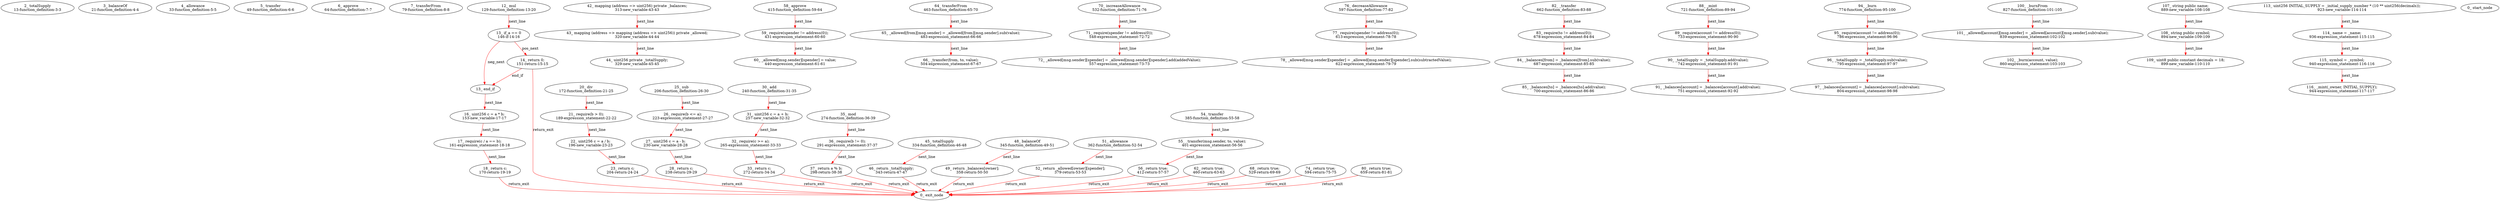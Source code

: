 digraph  {
13 [label="2_ totalSupply\n13-function_definition-3-3", type_label=function_definition];
21 [label="3_ balanceOf\n21-function_definition-4-4", type_label=function_definition];
33 [label="4_ allowance\n33-function_definition-5-5", type_label=function_definition];
49 [label="5_ transfer\n49-function_definition-6-6", type_label=function_definition];
64 [label="6_ approve\n64-function_definition-7-7", type_label=function_definition];
79 [label="7_ transferFrom\n79-function_definition-8-8", type_label=function_definition];
129 [label="12_ mul\n129-function_definition-13-20", type_label=function_definition];
146 [label="13_ if_a == 0\n146-if-14-16", type_label=if];
1092 [label="13_ end_if", type_label=end_if];
151 [label="14_ return 0;\n151-return-15-15", type_label=return];
153 [label="16_ uint256 c = a * b;\n153-new_variable-17-17", type_label=new_variable];
161 [label="17_ require(c / a == b);\n161-expression_statement-18-18", type_label=expression_statement];
170 [label="18_ return c;\n170-return-19-19", type_label=return];
172 [label="20_ div\n172-function_definition-21-25", type_label=function_definition];
189 [label="21_ require(b > 0);\n189-expression_statement-22-22", type_label=expression_statement];
196 [label="22_ uint256 c = a / b;\n196-new_variable-23-23", type_label=new_variable];
204 [label="23_ return c;\n204-return-24-24", type_label=return];
206 [label="25_ sub\n206-function_definition-26-30", type_label=function_definition];
223 [label="26_ require(b <= a);\n223-expression_statement-27-27", type_label=expression_statement];
230 [label="27_ uint256 c = a - b;\n230-new_variable-28-28", type_label=new_variable];
238 [label="28_ return c;\n238-return-29-29", type_label=return];
240 [label="30_ add\n240-function_definition-31-35", type_label=function_definition];
257 [label="31_ uint256 c = a + b;\n257-new_variable-32-32", type_label=new_variable];
265 [label="32_ require(c >= a);\n265-expression_statement-33-33", type_label=expression_statement];
272 [label="33_ return c;\n272-return-34-34", type_label=return];
274 [label="35_ mod\n274-function_definition-36-39", type_label=function_definition];
291 [label="36_ require(b != 0);\n291-expression_statement-37-37", type_label=expression_statement];
298 [label="37_ return a % b;\n298-return-38-38", type_label=return];
313 [label="42_ mapping (address => uint256) private _balances;\n313-new_variable-43-43", type_label=new_variable];
320 [label="43_ mapping (address => mapping (address => uint256)) private _allowed;\n320-new_variable-44-44", type_label=new_variable];
329 [label="44_ uint256 private _totalSupply;\n329-new_variable-45-45", type_label=new_variable];
334 [label="45_ totalSupply\n334-function_definition-46-48", type_label=function_definition];
343 [label="46_ return _totalSupply;\n343-return-47-47", type_label=return];
345 [label="48_ balanceOf\n345-function_definition-49-51", type_label=function_definition];
358 [label="49_ return _balances[owner];\n358-return-50-50", type_label=return];
362 [label="51_ allowance\n362-function_definition-52-54", type_label=function_definition];
379 [label="52_ return _allowed[owner][spender];\n379-return-53-53", type_label=return];
385 [label="54_ transfer\n385-function_definition-55-58", type_label=function_definition];
401 [label="55_ _transfer(msg.sender, to, value);\n401-expression_statement-56-56", type_label=expression_statement];
412 [label="56_ return true;\n412-return-57-57", type_label=return];
415 [label="58_ approve\n415-function_definition-59-64", type_label=function_definition];
431 [label="59_ require(spender != address(0));\n431-expression_statement-60-60", type_label=expression_statement];
440 [label="60_ _allowed[msg.sender][spender] = value;\n440-expression_statement-61-61", type_label=expression_statement];
460 [label="62_ return true;\n460-return-63-63", type_label=return];
463 [label="64_ transferFrom\n463-function_definition-65-70", type_label=function_definition];
483 [label="65_ _allowed[from][msg.sender] = _allowed[from][msg.sender].sub(value);\n483-expression_statement-66-66", type_label=expression_statement];
504 [label="66_ _transfer(from, to, value);\n504-expression_statement-67-67", type_label=expression_statement];
529 [label="68_ return true;\n529-return-69-69", type_label=return];
532 [label="70_ increaseAllowance\n532-function_definition-71-76", type_label=function_definition];
548 [label="71_ require(spender != address(0));\n548-expression_statement-72-72", type_label=expression_statement];
557 [label="72_ _allowed[msg.sender][spender] = _allowed[msg.sender][spender].add(addedValue);\n557-expression_statement-73-73", type_label=expression_statement];
594 [label="74_ return true;\n594-return-75-75", type_label=return];
597 [label="76_ decreaseAllowance\n597-function_definition-77-82", type_label=function_definition];
613 [label="77_ require(spender != address(0));\n613-expression_statement-78-78", type_label=expression_statement];
622 [label="78_ _allowed[msg.sender][spender] = _allowed[msg.sender][spender].sub(subtractedValue);\n622-expression_statement-79-79", type_label=expression_statement];
659 [label="80_ return true;\n659-return-81-81", type_label=return];
662 [label="82_ _transfer\n662-function_definition-83-88", type_label=function_definition];
678 [label="83_ require(to != address(0));\n678-expression_statement-84-84", type_label=expression_statement];
687 [label="84_ _balances[from] = _balances[from].sub(value);\n687-expression_statement-85-85", type_label=expression_statement];
700 [label="85_ _balances[to] = _balances[to].add(value);\n700-expression_statement-86-86", type_label=expression_statement];
721 [label="88_ _mint\n721-function_definition-89-94", type_label=function_definition];
733 [label="89_ require(account != address(0));\n733-expression_statement-90-90", type_label=expression_statement];
742 [label="90_ _totalSupply = _totalSupply.add(value);\n742-expression_statement-91-91", type_label=expression_statement];
751 [label="91_ _balances[account] = _balances[account].add(value);\n751-expression_statement-92-92", type_label=expression_statement];
774 [label="94_ _burn\n774-function_definition-95-100", type_label=function_definition];
786 [label="95_ require(account != address(0));\n786-expression_statement-96-96", type_label=expression_statement];
795 [label="96_ _totalSupply = _totalSupply.sub(value);\n795-expression_statement-97-97", type_label=expression_statement];
804 [label="97_ _balances[account] = _balances[account].sub(value);\n804-expression_statement-98-98", type_label=expression_statement];
827 [label="100_ _burnFrom\n827-function_definition-101-105", type_label=function_definition];
839 [label="101_ _allowed[account][msg.sender] = _allowed[account][msg.sender].sub(value);\n839-expression_statement-102-102", type_label=expression_statement];
860 [label="102_ _burn(account, value);\n860-expression_statement-103-103", type_label=expression_statement];
889 [label="107_ string public name;\n889-new_variable-108-108", type_label=new_variable];
894 [label="108_ string public symbol;\n894-new_variable-109-109", type_label=new_variable];
899 [label="109_ uint8 public constant decimals = 18;\n899-new_variable-110-110", type_label=new_variable];
923 [label="113_ uint256 INITIAL_SUPPLY = _initial_supply_number * (10 ** uint256(decimals));\n923-new_variable-114-114", type_label=new_variable];
936 [label="114_ name = _name;\n936-expression_statement-115-115", type_label=expression_statement];
940 [label="115_ symbol = _symbol;\n940-expression_statement-116-116", type_label=expression_statement];
944 [label="116_ _mint(_owner, INITIAL_SUPPLY);\n944-expression_statement-117-117", type_label=expression_statement];
1 [label="0_ start_node", type_label=start];
2 [label="0_ exit_node", type_label=exit];
129 -> 146  [color=red, controlflow_type=next_line, edge_type=CFG_edge, key=0, label=next_line];
146 -> 151  [color=red, controlflow_type=pos_next, edge_type=CFG_edge, key=0, label=pos_next];
146 -> 1092  [color=red, controlflow_type=neg_next, edge_type=CFG_edge, key=0, label=neg_next];
1092 -> 153  [color=red, controlflow_type=next_line, edge_type=CFG_edge, key=0, label=next_line];
151 -> 1092  [color=red, controlflow_type=end_if, edge_type=CFG_edge, key=0, label=end_if];
151 -> 2  [color=red, controlflow_type=return_exit, edge_type=CFG_edge, key=0, label=return_exit];
153 -> 161  [color=red, controlflow_type=next_line, edge_type=CFG_edge, key=0, label=next_line];
161 -> 170  [color=red, controlflow_type=next_line, edge_type=CFG_edge, key=0, label=next_line];
170 -> 2  [color=red, controlflow_type=return_exit, edge_type=CFG_edge, key=0, label=return_exit];
172 -> 189  [color=red, controlflow_type=next_line, edge_type=CFG_edge, key=0, label=next_line];
189 -> 196  [color=red, controlflow_type=next_line, edge_type=CFG_edge, key=0, label=next_line];
196 -> 204  [color=red, controlflow_type=next_line, edge_type=CFG_edge, key=0, label=next_line];
204 -> 2  [color=red, controlflow_type=return_exit, edge_type=CFG_edge, key=0, label=return_exit];
206 -> 223  [color=red, controlflow_type=next_line, edge_type=CFG_edge, key=0, label=next_line];
223 -> 230  [color=red, controlflow_type=next_line, edge_type=CFG_edge, key=0, label=next_line];
230 -> 238  [color=red, controlflow_type=next_line, edge_type=CFG_edge, key=0, label=next_line];
238 -> 2  [color=red, controlflow_type=return_exit, edge_type=CFG_edge, key=0, label=return_exit];
240 -> 257  [color=red, controlflow_type=next_line, edge_type=CFG_edge, key=0, label=next_line];
257 -> 265  [color=red, controlflow_type=next_line, edge_type=CFG_edge, key=0, label=next_line];
265 -> 272  [color=red, controlflow_type=next_line, edge_type=CFG_edge, key=0, label=next_line];
272 -> 2  [color=red, controlflow_type=return_exit, edge_type=CFG_edge, key=0, label=return_exit];
274 -> 291  [color=red, controlflow_type=next_line, edge_type=CFG_edge, key=0, label=next_line];
291 -> 298  [color=red, controlflow_type=next_line, edge_type=CFG_edge, key=0, label=next_line];
298 -> 2  [color=red, controlflow_type=return_exit, edge_type=CFG_edge, key=0, label=return_exit];
313 -> 320  [color=red, controlflow_type=next_line, edge_type=CFG_edge, key=0, label=next_line];
320 -> 329  [color=red, controlflow_type=next_line, edge_type=CFG_edge, key=0, label=next_line];
334 -> 343  [color=red, controlflow_type=next_line, edge_type=CFG_edge, key=0, label=next_line];
343 -> 2  [color=red, controlflow_type=return_exit, edge_type=CFG_edge, key=0, label=return_exit];
345 -> 358  [color=red, controlflow_type=next_line, edge_type=CFG_edge, key=0, label=next_line];
358 -> 2  [color=red, controlflow_type=return_exit, edge_type=CFG_edge, key=0, label=return_exit];
362 -> 379  [color=red, controlflow_type=next_line, edge_type=CFG_edge, key=0, label=next_line];
379 -> 2  [color=red, controlflow_type=return_exit, edge_type=CFG_edge, key=0, label=return_exit];
385 -> 401  [color=red, controlflow_type=next_line, edge_type=CFG_edge, key=0, label=next_line];
401 -> 412  [color=red, controlflow_type=next_line, edge_type=CFG_edge, key=0, label=next_line];
412 -> 2  [color=red, controlflow_type=return_exit, edge_type=CFG_edge, key=0, label=return_exit];
415 -> 431  [color=red, controlflow_type=next_line, edge_type=CFG_edge, key=0, label=next_line];
431 -> 440  [color=red, controlflow_type=next_line, edge_type=CFG_edge, key=0, label=next_line];
460 -> 2  [color=red, controlflow_type=return_exit, edge_type=CFG_edge, key=0, label=return_exit];
463 -> 483  [color=red, controlflow_type=next_line, edge_type=CFG_edge, key=0, label=next_line];
483 -> 504  [color=red, controlflow_type=next_line, edge_type=CFG_edge, key=0, label=next_line];
529 -> 2  [color=red, controlflow_type=return_exit, edge_type=CFG_edge, key=0, label=return_exit];
532 -> 548  [color=red, controlflow_type=next_line, edge_type=CFG_edge, key=0, label=next_line];
548 -> 557  [color=red, controlflow_type=next_line, edge_type=CFG_edge, key=0, label=next_line];
594 -> 2  [color=red, controlflow_type=return_exit, edge_type=CFG_edge, key=0, label=return_exit];
597 -> 613  [color=red, controlflow_type=next_line, edge_type=CFG_edge, key=0, label=next_line];
613 -> 622  [color=red, controlflow_type=next_line, edge_type=CFG_edge, key=0, label=next_line];
659 -> 2  [color=red, controlflow_type=return_exit, edge_type=CFG_edge, key=0, label=return_exit];
662 -> 678  [color=red, controlflow_type=next_line, edge_type=CFG_edge, key=0, label=next_line];
678 -> 687  [color=red, controlflow_type=next_line, edge_type=CFG_edge, key=0, label=next_line];
687 -> 700  [color=red, controlflow_type=next_line, edge_type=CFG_edge, key=0, label=next_line];
721 -> 733  [color=red, controlflow_type=next_line, edge_type=CFG_edge, key=0, label=next_line];
733 -> 742  [color=red, controlflow_type=next_line, edge_type=CFG_edge, key=0, label=next_line];
742 -> 751  [color=red, controlflow_type=next_line, edge_type=CFG_edge, key=0, label=next_line];
774 -> 786  [color=red, controlflow_type=next_line, edge_type=CFG_edge, key=0, label=next_line];
786 -> 795  [color=red, controlflow_type=next_line, edge_type=CFG_edge, key=0, label=next_line];
795 -> 804  [color=red, controlflow_type=next_line, edge_type=CFG_edge, key=0, label=next_line];
827 -> 839  [color=red, controlflow_type=next_line, edge_type=CFG_edge, key=0, label=next_line];
839 -> 860  [color=red, controlflow_type=next_line, edge_type=CFG_edge, key=0, label=next_line];
889 -> 894  [color=red, controlflow_type=next_line, edge_type=CFG_edge, key=0, label=next_line];
894 -> 899  [color=red, controlflow_type=next_line, edge_type=CFG_edge, key=0, label=next_line];
923 -> 936  [color=red, controlflow_type=next_line, edge_type=CFG_edge, key=0, label=next_line];
936 -> 940  [color=red, controlflow_type=next_line, edge_type=CFG_edge, key=0, label=next_line];
940 -> 944  [color=red, controlflow_type=next_line, edge_type=CFG_edge, key=0, label=next_line];
}
